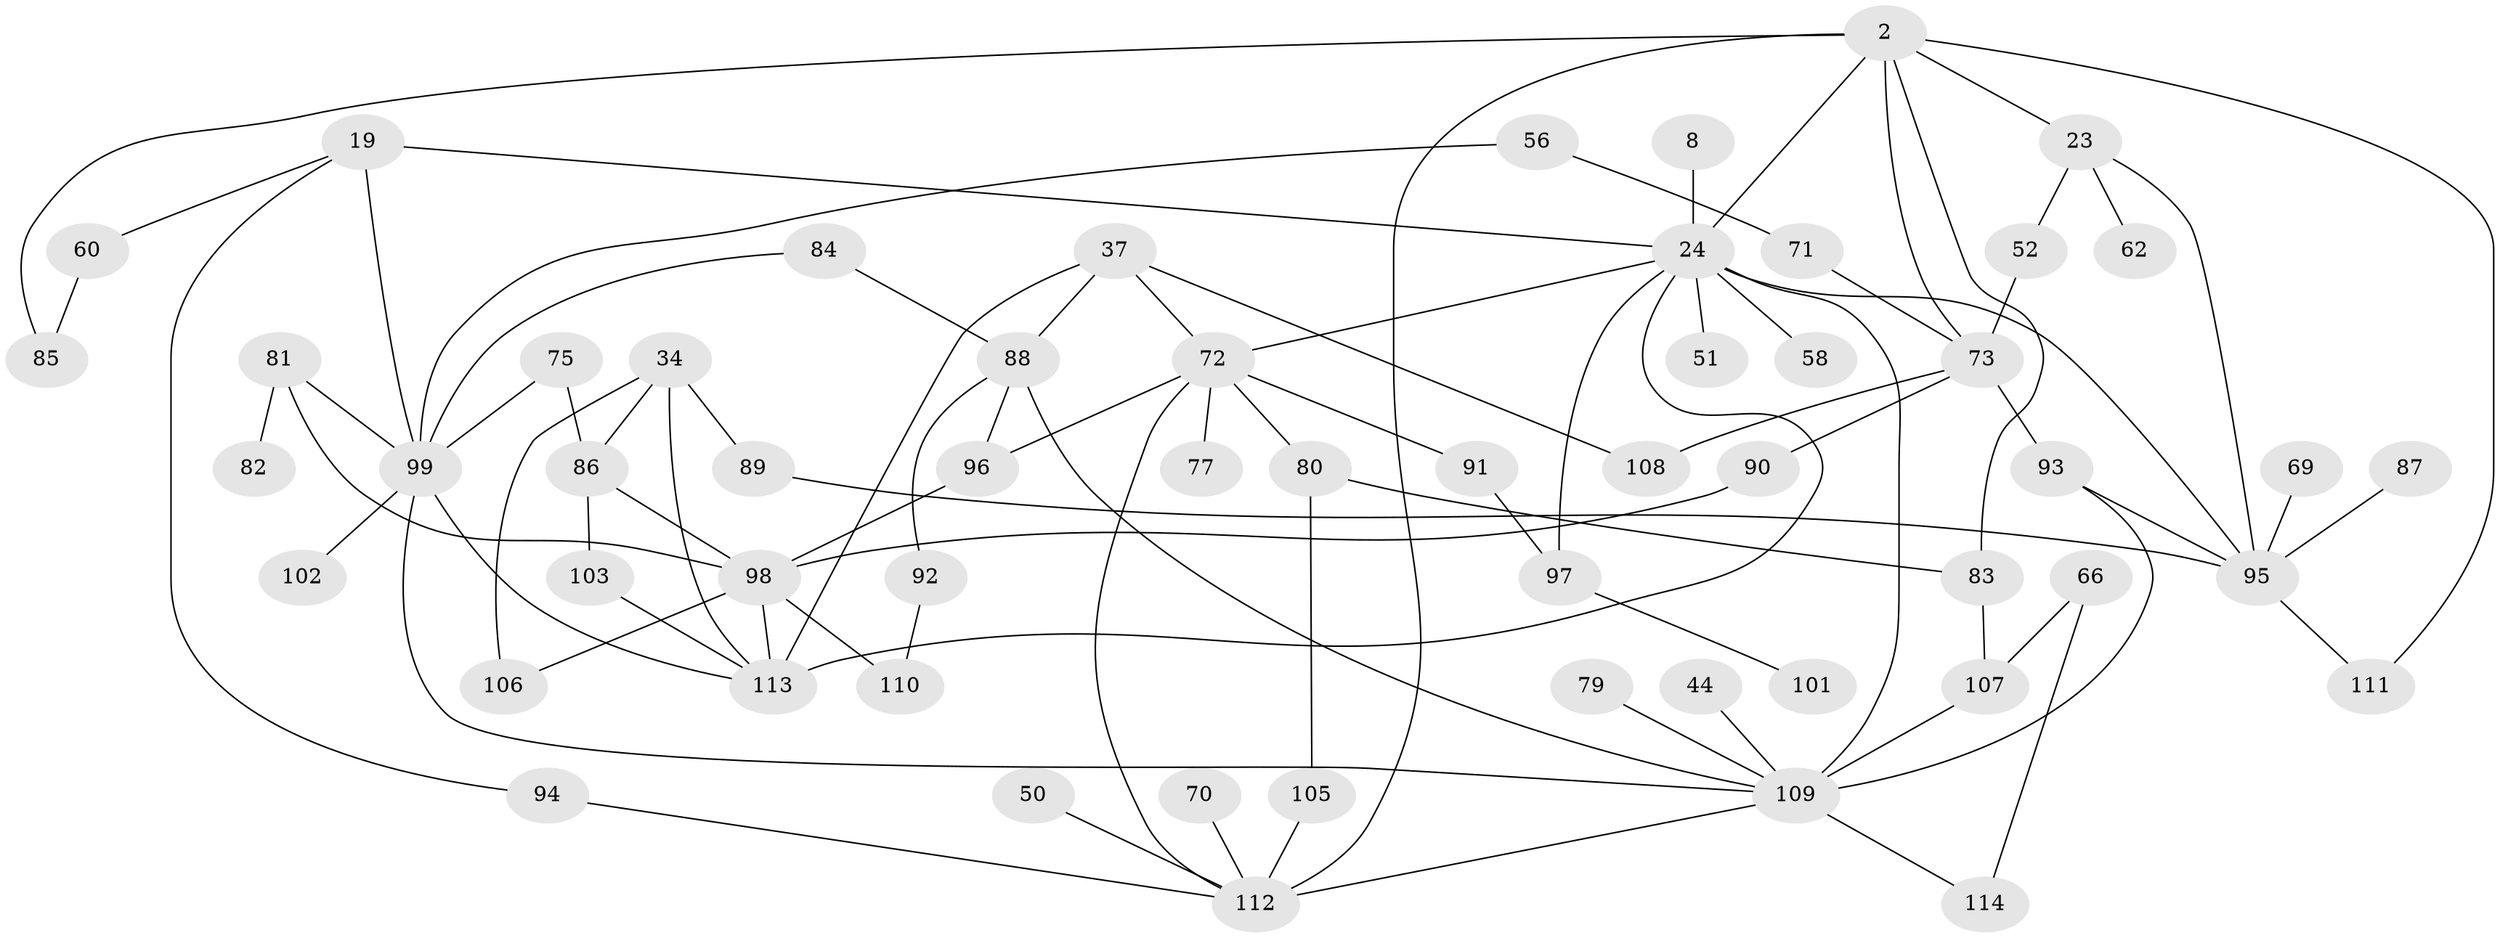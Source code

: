 // original degree distribution, {6: 0.03508771929824561, 9: 0.008771929824561403, 4: 0.12280701754385964, 5: 0.06140350877192982, 2: 0.3684210526315789, 3: 0.23684210526315788, 1: 0.15789473684210525, 7: 0.008771929824561403}
// Generated by graph-tools (version 1.1) at 2025/40/03/09/25 04:40:57]
// undirected, 57 vertices, 87 edges
graph export_dot {
graph [start="1"]
  node [color=gray90,style=filled];
  2;
  8;
  19;
  23;
  24 [super="+10+4+17"];
  34 [super="+14"];
  37;
  44;
  50;
  51;
  52;
  56;
  58;
  60;
  62;
  66;
  69;
  70;
  71;
  72 [super="+26+67+68"];
  73 [super="+45+41"];
  75;
  77;
  79;
  80 [super="+63"];
  81 [super="+74"];
  82;
  83 [super="+7+61"];
  84;
  85;
  86;
  87;
  88 [super="+53"];
  89 [super="+65"];
  90;
  91;
  92;
  93 [super="+39"];
  94 [super="+42"];
  95 [super="+20+32"];
  96;
  97 [super="+49+64"];
  98 [super="+78"];
  99 [super="+15+55"];
  101;
  102;
  103;
  105;
  106 [super="+104"];
  107 [super="+54"];
  108;
  109 [super="+11+48+33"];
  110;
  111;
  112 [super="+40+35+100"];
  113 [super="+5+76"];
  114;
  2 -- 23;
  2 -- 111;
  2 -- 85;
  2 -- 24 [weight=2];
  2 -- 83;
  2 -- 112;
  2 -- 73 [weight=2];
  8 -- 24;
  19 -- 60;
  19 -- 24 [weight=2];
  19 -- 94;
  19 -- 99;
  23 -- 52;
  23 -- 62;
  23 -- 95;
  24 -- 113 [weight=3];
  24 -- 51;
  24 -- 58;
  24 -- 109 [weight=3];
  24 -- 95 [weight=2];
  24 -- 97;
  24 -- 72 [weight=2];
  34 -- 106 [weight=2];
  34 -- 86;
  34 -- 113;
  34 -- 89;
  37 -- 108;
  37 -- 113;
  37 -- 88;
  37 -- 72;
  44 -- 109;
  50 -- 112;
  52 -- 73;
  56 -- 71;
  56 -- 99;
  60 -- 85;
  66 -- 114;
  66 -- 107;
  69 -- 95;
  70 -- 112;
  71 -- 73;
  72 -- 96;
  72 -- 112;
  72 -- 77;
  72 -- 80;
  72 -- 91;
  73 -- 90;
  73 -- 108;
  73 -- 93;
  75 -- 86;
  75 -- 99;
  79 -- 109;
  80 -- 105;
  80 -- 83;
  81 -- 98;
  81 -- 82;
  81 -- 99;
  83 -- 107;
  84 -- 88;
  84 -- 99;
  86 -- 103;
  86 -- 98;
  87 -- 95;
  88 -- 109 [weight=2];
  88 -- 96;
  88 -- 92;
  89 -- 95;
  90 -- 98;
  91 -- 97;
  92 -- 110;
  93 -- 95;
  93 -- 109;
  94 -- 112;
  95 -- 111;
  96 -- 98;
  97 -- 101;
  98 -- 106;
  98 -- 113;
  98 -- 110;
  99 -- 109;
  99 -- 113;
  99 -- 102;
  103 -- 113;
  105 -- 112;
  107 -- 109 [weight=2];
  109 -- 114;
  109 -- 112 [weight=2];
}
